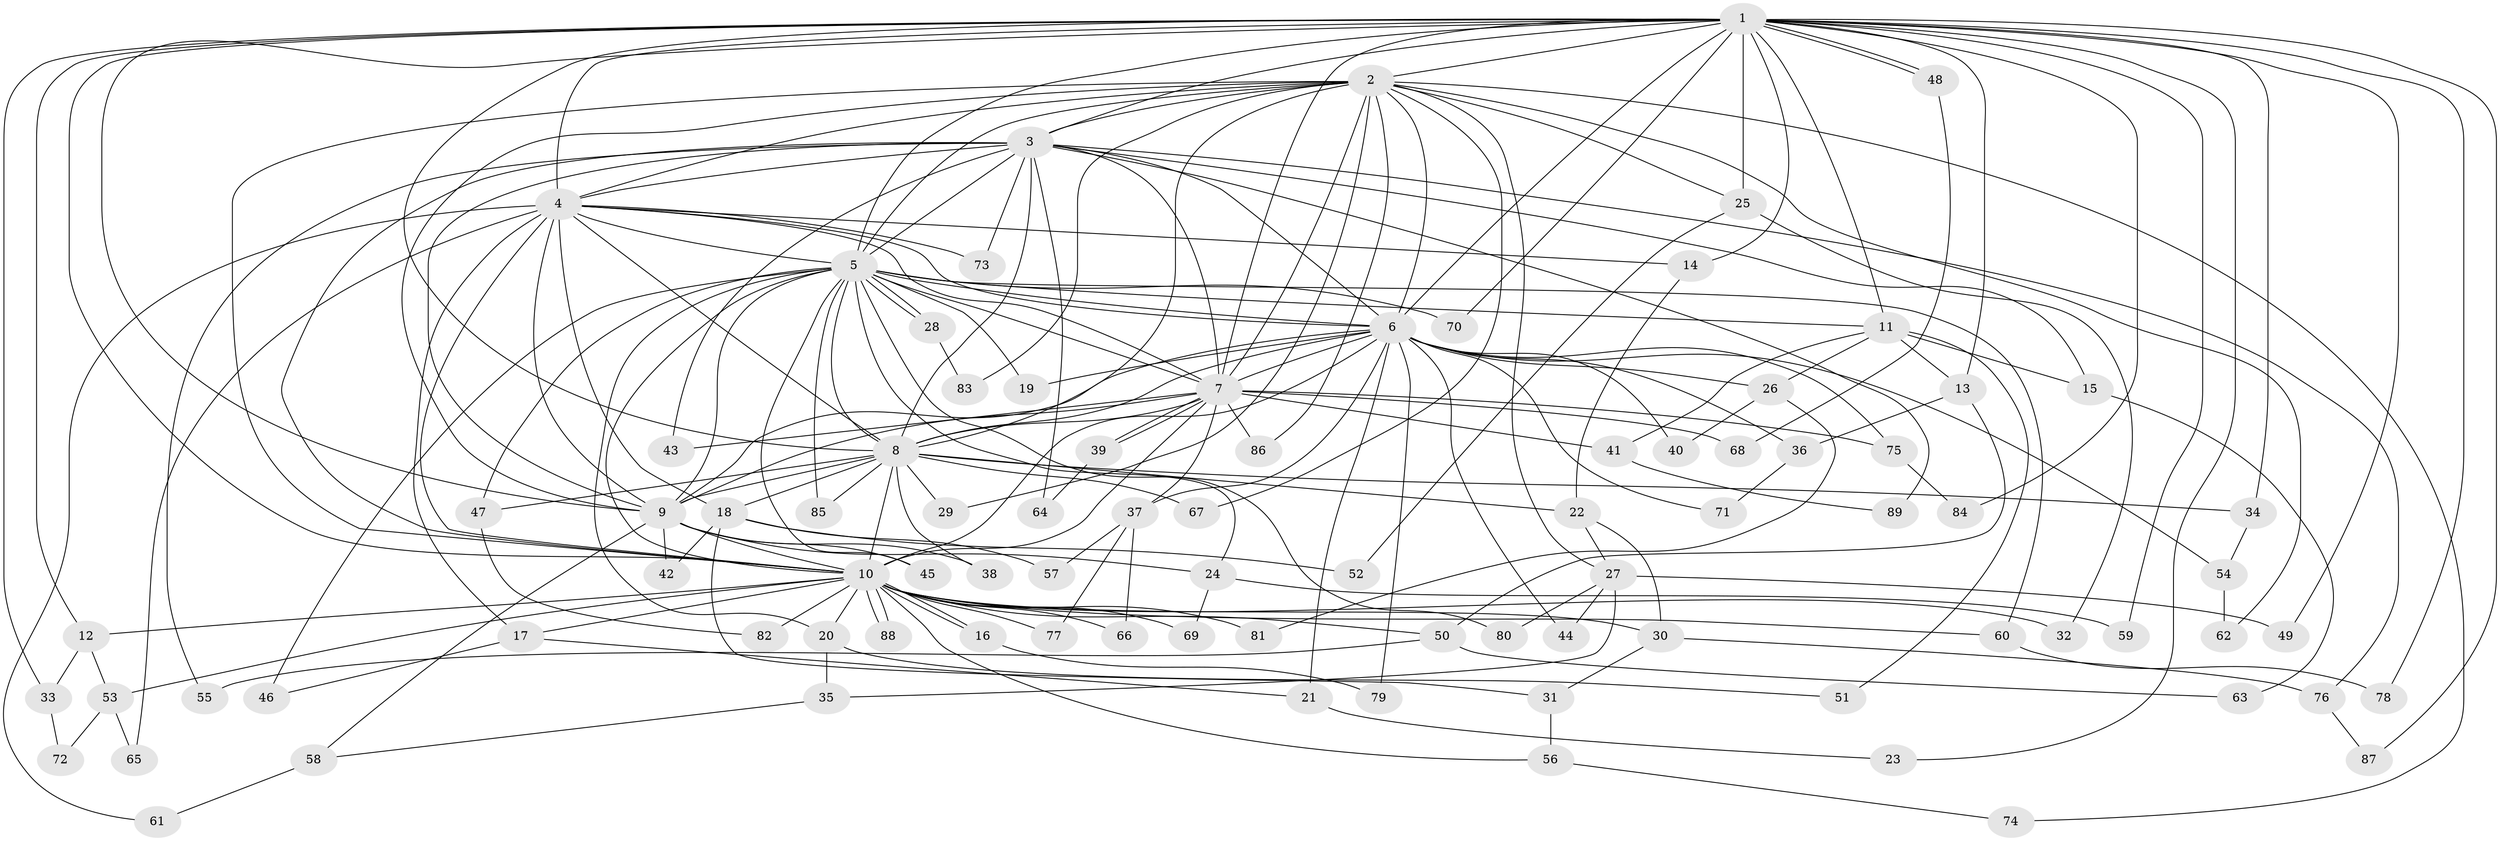// coarse degree distribution, {24: 0.015384615384615385, 16: 0.046153846153846156, 15: 0.015384615384615385, 21: 0.015384615384615385, 18: 0.015384615384615385, 19: 0.015384615384615385, 26: 0.015384615384615385, 8: 0.015384615384615385, 4: 0.1076923076923077, 5: 0.06153846153846154, 3: 0.23076923076923078, 2: 0.4307692307692308, 6: 0.015384615384615385}
// Generated by graph-tools (version 1.1) at 2025/41/03/06/25 10:41:44]
// undirected, 89 vertices, 203 edges
graph export_dot {
graph [start="1"]
  node [color=gray90,style=filled];
  1;
  2;
  3;
  4;
  5;
  6;
  7;
  8;
  9;
  10;
  11;
  12;
  13;
  14;
  15;
  16;
  17;
  18;
  19;
  20;
  21;
  22;
  23;
  24;
  25;
  26;
  27;
  28;
  29;
  30;
  31;
  32;
  33;
  34;
  35;
  36;
  37;
  38;
  39;
  40;
  41;
  42;
  43;
  44;
  45;
  46;
  47;
  48;
  49;
  50;
  51;
  52;
  53;
  54;
  55;
  56;
  57;
  58;
  59;
  60;
  61;
  62;
  63;
  64;
  65;
  66;
  67;
  68;
  69;
  70;
  71;
  72;
  73;
  74;
  75;
  76;
  77;
  78;
  79;
  80;
  81;
  82;
  83;
  84;
  85;
  86;
  87;
  88;
  89;
  1 -- 2;
  1 -- 3;
  1 -- 4;
  1 -- 5;
  1 -- 6;
  1 -- 7;
  1 -- 8;
  1 -- 9;
  1 -- 10;
  1 -- 11;
  1 -- 12;
  1 -- 13;
  1 -- 14;
  1 -- 23;
  1 -- 25;
  1 -- 33;
  1 -- 34;
  1 -- 48;
  1 -- 48;
  1 -- 49;
  1 -- 59;
  1 -- 70;
  1 -- 78;
  1 -- 84;
  1 -- 87;
  2 -- 3;
  2 -- 4;
  2 -- 5;
  2 -- 6;
  2 -- 7;
  2 -- 8;
  2 -- 9;
  2 -- 10;
  2 -- 25;
  2 -- 27;
  2 -- 29;
  2 -- 62;
  2 -- 67;
  2 -- 74;
  2 -- 83;
  2 -- 86;
  3 -- 4;
  3 -- 5;
  3 -- 6;
  3 -- 7;
  3 -- 8;
  3 -- 9;
  3 -- 10;
  3 -- 15;
  3 -- 43;
  3 -- 55;
  3 -- 64;
  3 -- 73;
  3 -- 76;
  3 -- 89;
  4 -- 5;
  4 -- 6;
  4 -- 7;
  4 -- 8;
  4 -- 9;
  4 -- 10;
  4 -- 14;
  4 -- 17;
  4 -- 18;
  4 -- 61;
  4 -- 65;
  4 -- 73;
  5 -- 6;
  5 -- 7;
  5 -- 8;
  5 -- 9;
  5 -- 10;
  5 -- 11;
  5 -- 19;
  5 -- 20;
  5 -- 24;
  5 -- 28;
  5 -- 28;
  5 -- 45;
  5 -- 46;
  5 -- 47;
  5 -- 60;
  5 -- 70;
  5 -- 80;
  5 -- 85;
  6 -- 7;
  6 -- 8;
  6 -- 9;
  6 -- 10;
  6 -- 19;
  6 -- 21;
  6 -- 26;
  6 -- 36;
  6 -- 37;
  6 -- 40;
  6 -- 44;
  6 -- 54;
  6 -- 71;
  6 -- 75;
  6 -- 79;
  7 -- 8;
  7 -- 9;
  7 -- 10;
  7 -- 37;
  7 -- 39;
  7 -- 39;
  7 -- 41;
  7 -- 43;
  7 -- 68;
  7 -- 75;
  7 -- 86;
  8 -- 9;
  8 -- 10;
  8 -- 18;
  8 -- 22;
  8 -- 29;
  8 -- 34;
  8 -- 38;
  8 -- 47;
  8 -- 67;
  8 -- 85;
  9 -- 10;
  9 -- 24;
  9 -- 38;
  9 -- 42;
  9 -- 45;
  9 -- 58;
  10 -- 12;
  10 -- 16;
  10 -- 16;
  10 -- 17;
  10 -- 20;
  10 -- 30;
  10 -- 32;
  10 -- 50;
  10 -- 53;
  10 -- 56;
  10 -- 60;
  10 -- 66;
  10 -- 69;
  10 -- 77;
  10 -- 81;
  10 -- 82;
  10 -- 88;
  10 -- 88;
  11 -- 13;
  11 -- 15;
  11 -- 26;
  11 -- 41;
  11 -- 51;
  12 -- 33;
  12 -- 53;
  13 -- 36;
  13 -- 50;
  14 -- 22;
  15 -- 63;
  16 -- 79;
  17 -- 21;
  17 -- 46;
  18 -- 31;
  18 -- 42;
  18 -- 52;
  18 -- 57;
  20 -- 35;
  20 -- 51;
  21 -- 23;
  22 -- 27;
  22 -- 30;
  24 -- 59;
  24 -- 69;
  25 -- 32;
  25 -- 52;
  26 -- 40;
  26 -- 81;
  27 -- 35;
  27 -- 44;
  27 -- 49;
  27 -- 80;
  28 -- 83;
  30 -- 31;
  30 -- 76;
  31 -- 56;
  33 -- 72;
  34 -- 54;
  35 -- 58;
  36 -- 71;
  37 -- 57;
  37 -- 66;
  37 -- 77;
  39 -- 64;
  41 -- 89;
  47 -- 82;
  48 -- 68;
  50 -- 55;
  50 -- 63;
  53 -- 65;
  53 -- 72;
  54 -- 62;
  56 -- 74;
  58 -- 61;
  60 -- 78;
  75 -- 84;
  76 -- 87;
}
